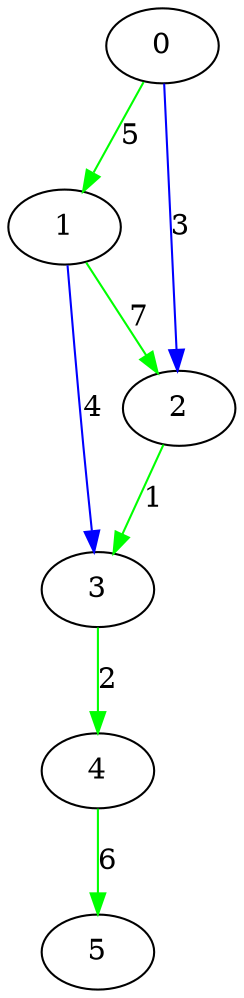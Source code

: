 digraph G {

	0 -> 1 [label="5"][color="green"];
	0 -> 2 [label="3"][color="blue"];
	1 -> 2 [label="7"][color="green"];
	1 -> 3 [label="4"][color="blue"];
	2 -> 3 [label="1"][color="green"];
	3 -> 4 [label="2"][color="green"];
	4 -> 5 [label="6"][color="green"];

}